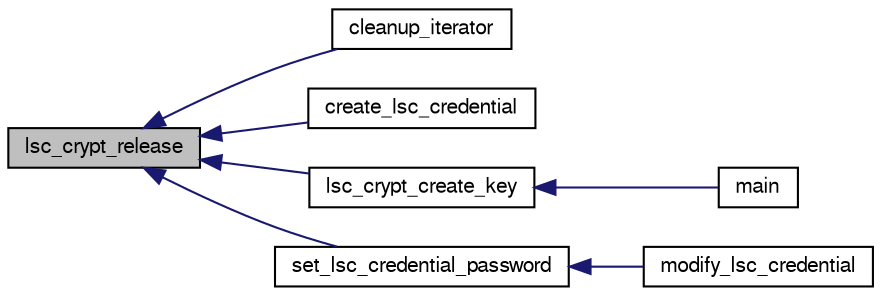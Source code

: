 digraph G
{
  bgcolor="transparent";
  edge [fontname="FreeSans",fontsize="10",labelfontname="FreeSans",labelfontsize="10"];
  node [fontname="FreeSans",fontsize="10",shape=record];
  rankdir=LR;
  Node1 [label="lsc_crypt_release",height=0.2,width=0.4,color="black", fillcolor="grey75", style="filled" fontcolor="black"];
  Node1 -> Node2 [dir=back,color="midnightblue",fontsize="10",style="solid",fontname="FreeSans"];
  Node2 [label="cleanup_iterator",height=0.2,width=0.4,color="black",URL="$sql_8h.html#aa98d17659363974764692d019f4d8172",tooltip="Cleanup an iterator."];
  Node1 -> Node3 [dir=back,color="midnightblue",fontsize="10",style="solid",fontname="FreeSans"];
  Node3 [label="create_lsc_credential",height=0.2,width=0.4,color="black",URL="$manage__sql_8c.html#a43ff5c14c099aff1899b64af60bd4d52",tooltip="Create an LSC credential."];
  Node1 -> Node4 [dir=back,color="midnightblue",fontsize="10",style="solid",fontname="FreeSans"];
  Node4 [label="lsc_crypt_create_key",height=0.2,width=0.4,color="black",URL="$lsc__crypt_8h.html#a20aec9824d6c37f9c133d06347750f69",tooltip="Create the standard credential encryption key."];
  Node4 -> Node5 [dir=back,color="midnightblue",fontsize="10",style="solid",fontname="FreeSans"];
  Node5 [label="main",height=0.2,width=0.4,color="black",URL="$openvasmd_8c.html#a3c04138a5bfe5d72780bb7e82a18e627",tooltip="Entry point to the manager."];
  Node1 -> Node6 [dir=back,color="midnightblue",fontsize="10",style="solid",fontname="FreeSans"];
  Node6 [label="set_lsc_credential_password",height=0.2,width=0.4,color="black",URL="$manage__sql_8c.html#a41ebed061ff75d420667a7542a217a45",tooltip="Set the password of an LSC credential."];
  Node6 -> Node7 [dir=back,color="midnightblue",fontsize="10",style="solid",fontname="FreeSans"];
  Node7 [label="modify_lsc_credential",height=0.2,width=0.4,color="black",URL="$manage__sql_8c.html#a7ee01b7720ef30d8217705fb1b31995f",tooltip="Modify a LSC Credential."];
}
